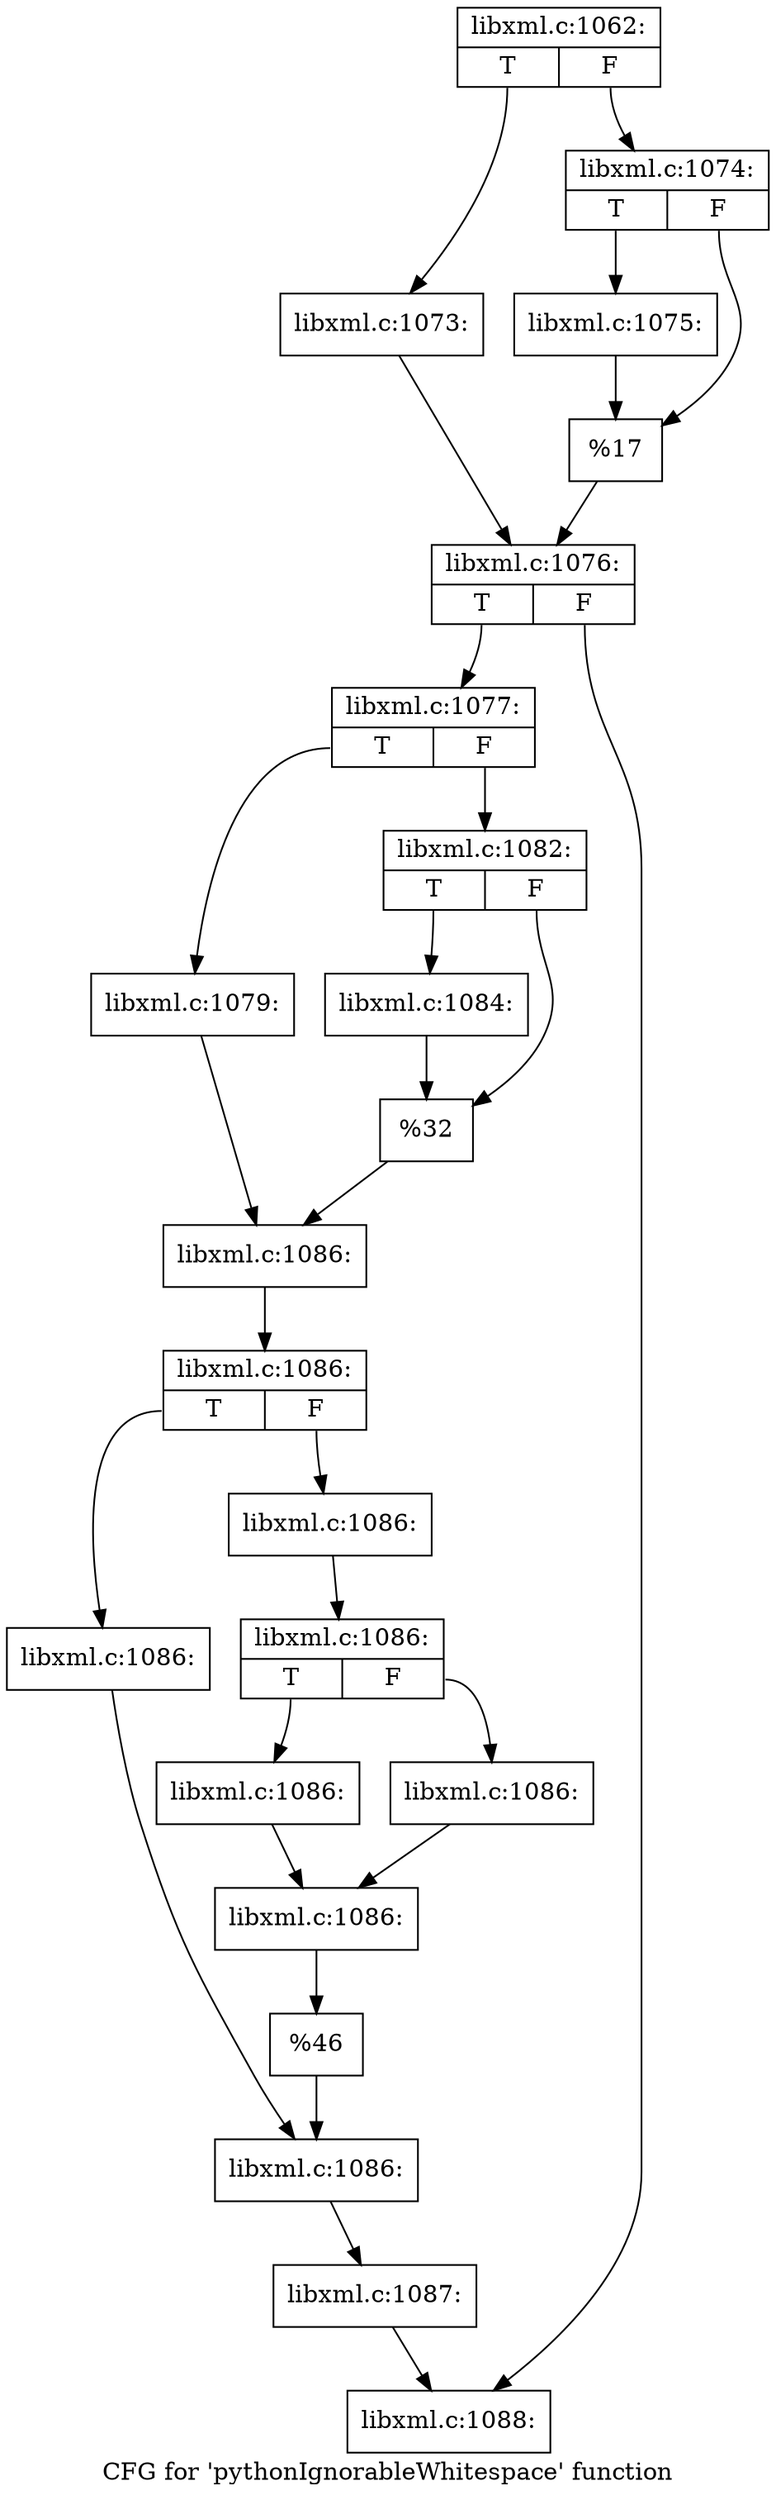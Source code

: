 digraph "CFG for 'pythonIgnorableWhitespace' function" {
	label="CFG for 'pythonIgnorableWhitespace' function";

	Node0x54868d0 [shape=record,label="{libxml.c:1062:|{<s0>T|<s1>F}}"];
	Node0x54868d0:s0 -> Node0x54892d0;
	Node0x54868d0:s1 -> Node0x5489370;
	Node0x54892d0 [shape=record,label="{libxml.c:1073:}"];
	Node0x54892d0 -> Node0x5489320;
	Node0x5489370 [shape=record,label="{libxml.c:1074:|{<s0>T|<s1>F}}"];
	Node0x5489370:s0 -> Node0x5489a10;
	Node0x5489370:s1 -> Node0x5489a60;
	Node0x5489a10 [shape=record,label="{libxml.c:1075:}"];
	Node0x5489a10 -> Node0x5489a60;
	Node0x5489a60 [shape=record,label="{%17}"];
	Node0x5489a60 -> Node0x5489320;
	Node0x5489320 [shape=record,label="{libxml.c:1076:|{<s0>T|<s1>F}}"];
	Node0x5489320:s0 -> Node0x548a0b0;
	Node0x5489320:s1 -> Node0x548a100;
	Node0x548a0b0 [shape=record,label="{libxml.c:1077:|{<s0>T|<s1>F}}"];
	Node0x548a0b0:s0 -> Node0x548a4c0;
	Node0x548a0b0:s1 -> Node0x548a560;
	Node0x548a4c0 [shape=record,label="{libxml.c:1079:}"];
	Node0x548a4c0 -> Node0x548a510;
	Node0x548a560 [shape=record,label="{libxml.c:1082:|{<s0>T|<s1>F}}"];
	Node0x548a560:s0 -> Node0x548acc0;
	Node0x548a560:s1 -> Node0x548ad10;
	Node0x548acc0 [shape=record,label="{libxml.c:1084:}"];
	Node0x548acc0 -> Node0x548ad10;
	Node0x548ad10 [shape=record,label="{%32}"];
	Node0x548ad10 -> Node0x548a510;
	Node0x548a510 [shape=record,label="{libxml.c:1086:}"];
	Node0x548a510 -> Node0x548b5c0;
	Node0x548b5c0 [shape=record,label="{libxml.c:1086:|{<s0>T|<s1>F}}"];
	Node0x548b5c0:s0 -> Node0x548b860;
	Node0x548b5c0:s1 -> Node0x548b900;
	Node0x548b860 [shape=record,label="{libxml.c:1086:}"];
	Node0x548b860 -> Node0x548b8b0;
	Node0x548b900 [shape=record,label="{libxml.c:1086:}"];
	Node0x548b900 -> Node0x548bba0;
	Node0x548bba0 [shape=record,label="{libxml.c:1086:|{<s0>T|<s1>F}}"];
	Node0x548bba0:s0 -> Node0x548bd90;
	Node0x548bba0:s1 -> Node0x548be30;
	Node0x548bd90 [shape=record,label="{libxml.c:1086:}"];
	Node0x548bd90 -> Node0x548bde0;
	Node0x548be30 [shape=record,label="{libxml.c:1086:}"];
	Node0x548be30 -> Node0x548bde0;
	Node0x548bde0 [shape=record,label="{libxml.c:1086:}"];
	Node0x548bde0 -> Node0x548bb00;
	Node0x548bb00 [shape=record,label="{%46}"];
	Node0x548bb00 -> Node0x548b8b0;
	Node0x548b8b0 [shape=record,label="{libxml.c:1086:}"];
	Node0x548b8b0 -> Node0x548b520;
	Node0x548b520 [shape=record,label="{libxml.c:1087:}"];
	Node0x548b520 -> Node0x548a100;
	Node0x548a100 [shape=record,label="{libxml.c:1088:}"];
}

